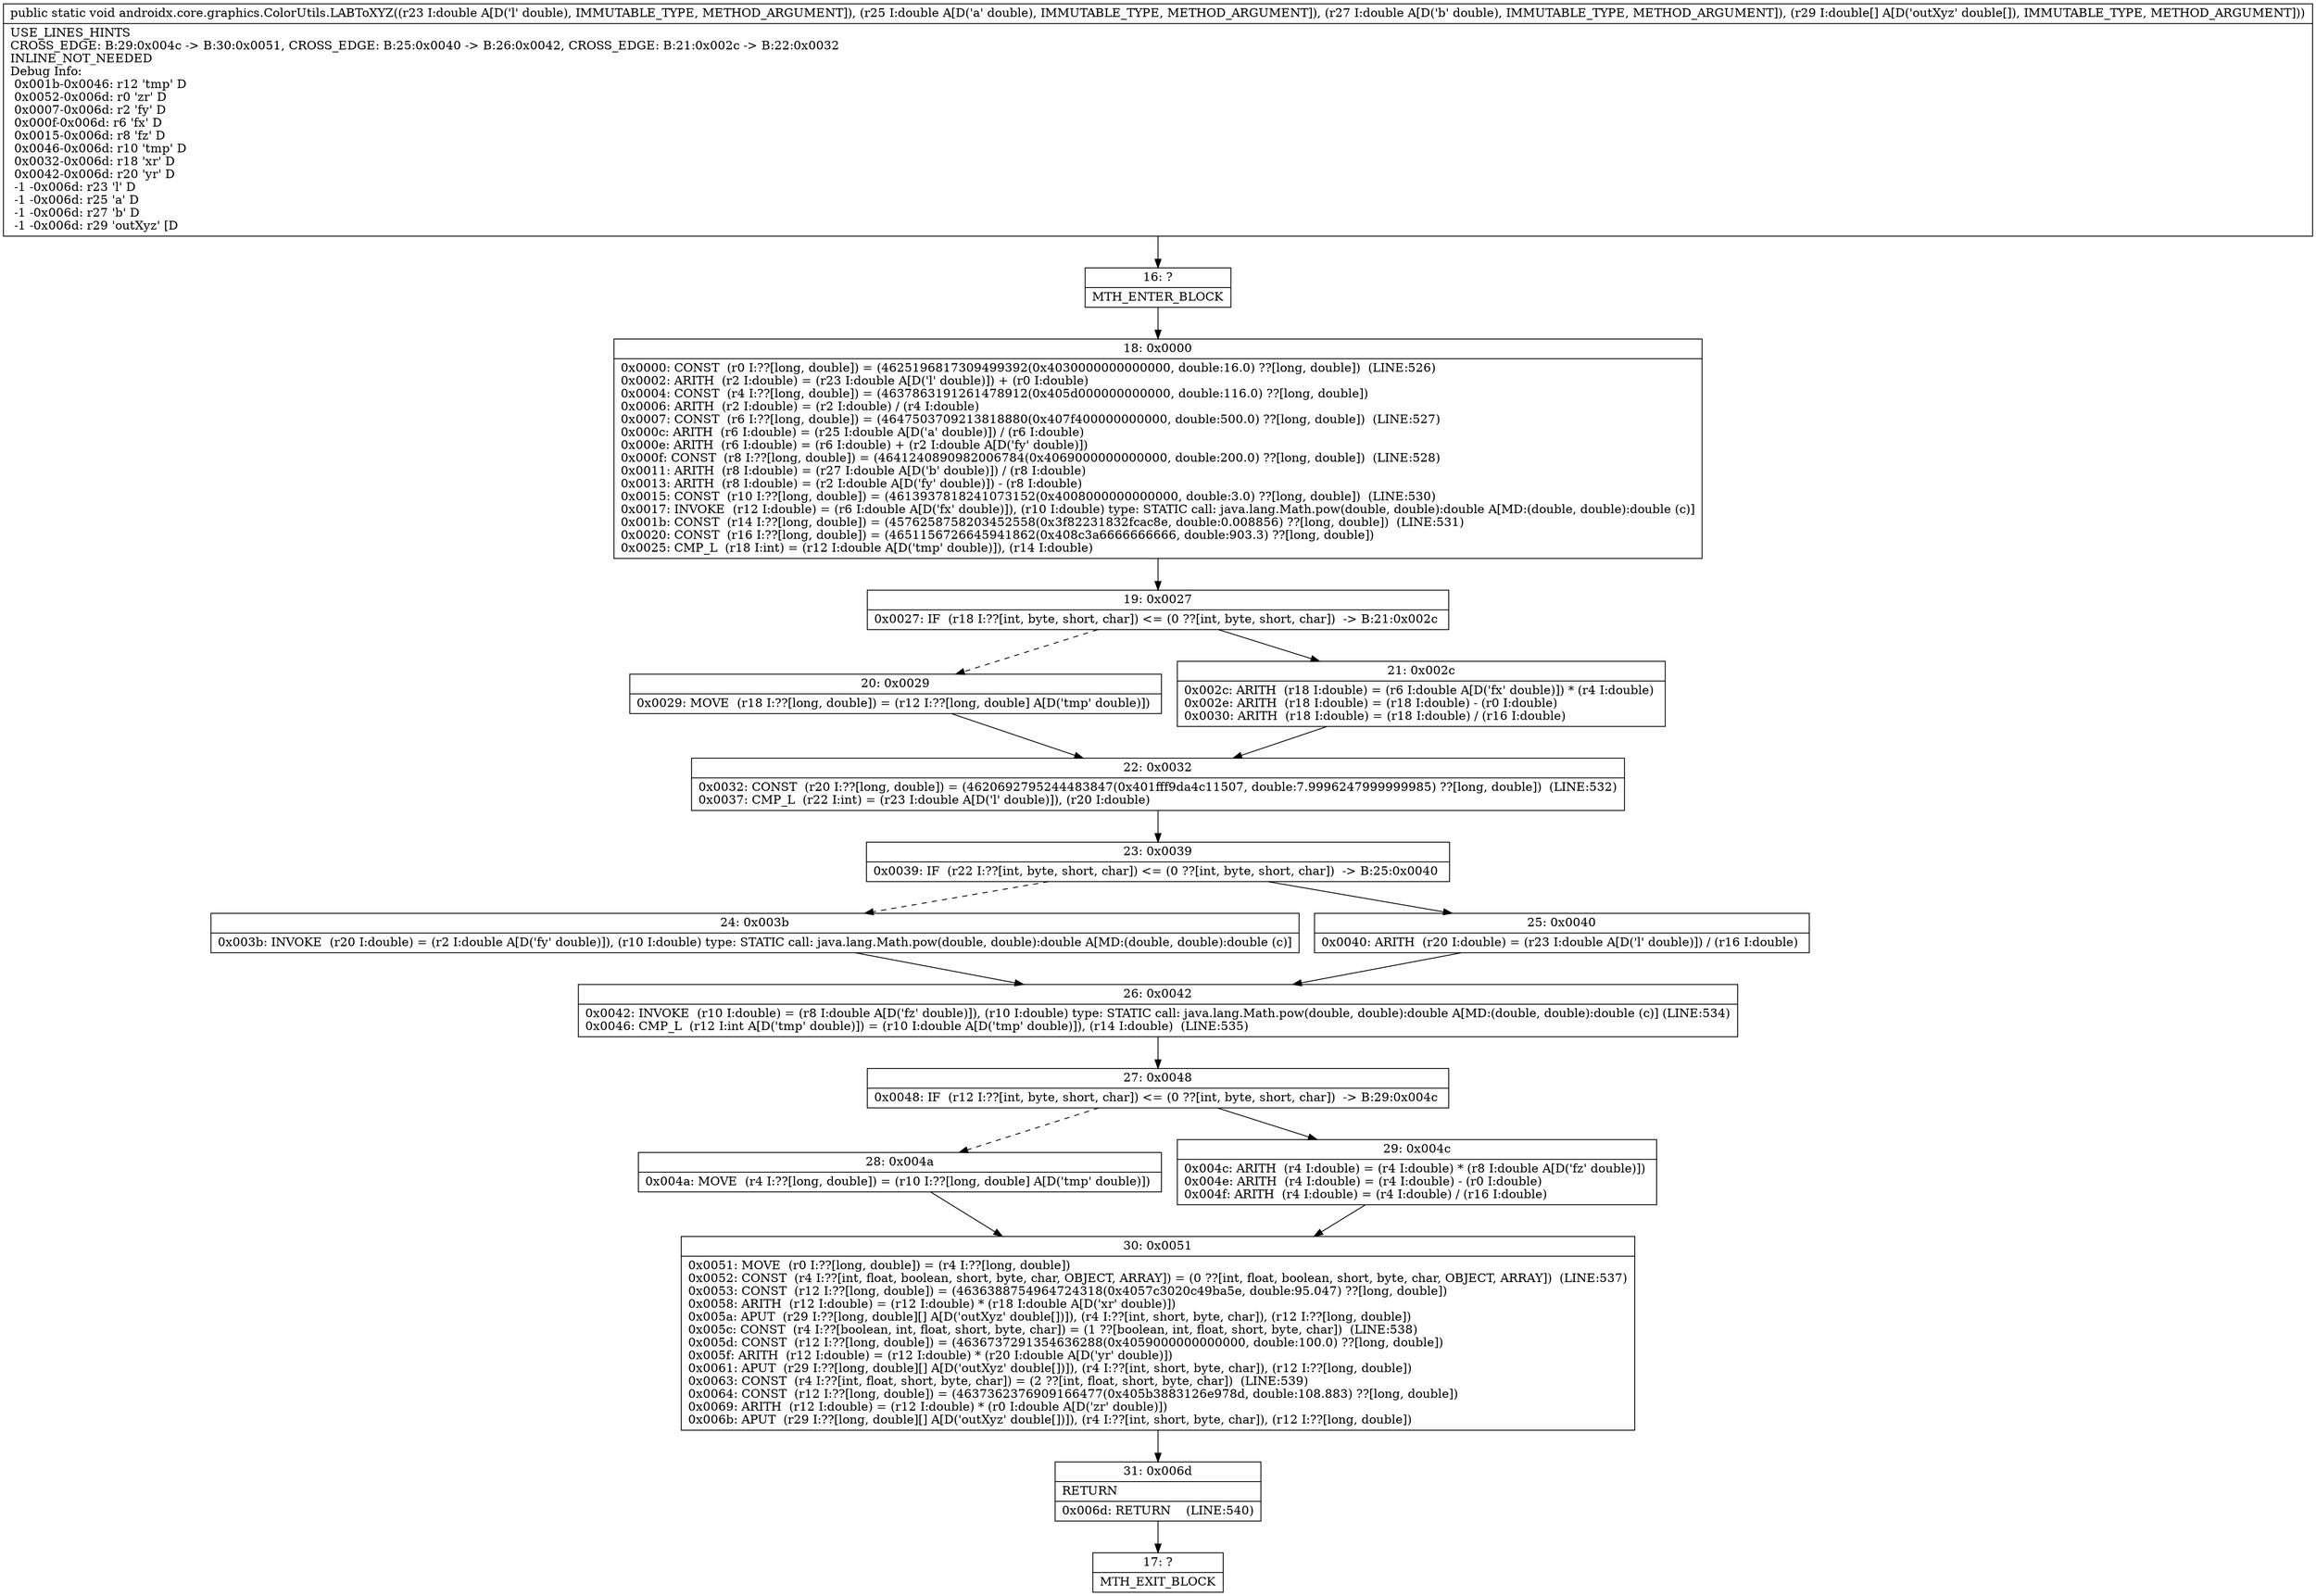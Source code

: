 digraph "CFG forandroidx.core.graphics.ColorUtils.LABToXYZ(DDD[D)V" {
Node_16 [shape=record,label="{16\:\ ?|MTH_ENTER_BLOCK\l}"];
Node_18 [shape=record,label="{18\:\ 0x0000|0x0000: CONST  (r0 I:??[long, double]) = (4625196817309499392(0x4030000000000000, double:16.0) ??[long, double])  (LINE:526)\l0x0002: ARITH  (r2 I:double) = (r23 I:double A[D('l' double)]) + (r0 I:double) \l0x0004: CONST  (r4 I:??[long, double]) = (4637863191261478912(0x405d000000000000, double:116.0) ??[long, double]) \l0x0006: ARITH  (r2 I:double) = (r2 I:double) \/ (r4 I:double) \l0x0007: CONST  (r6 I:??[long, double]) = (4647503709213818880(0x407f400000000000, double:500.0) ??[long, double])  (LINE:527)\l0x000c: ARITH  (r6 I:double) = (r25 I:double A[D('a' double)]) \/ (r6 I:double) \l0x000e: ARITH  (r6 I:double) = (r6 I:double) + (r2 I:double A[D('fy' double)]) \l0x000f: CONST  (r8 I:??[long, double]) = (4641240890982006784(0x4069000000000000, double:200.0) ??[long, double])  (LINE:528)\l0x0011: ARITH  (r8 I:double) = (r27 I:double A[D('b' double)]) \/ (r8 I:double) \l0x0013: ARITH  (r8 I:double) = (r2 I:double A[D('fy' double)]) \- (r8 I:double) \l0x0015: CONST  (r10 I:??[long, double]) = (4613937818241073152(0x4008000000000000, double:3.0) ??[long, double])  (LINE:530)\l0x0017: INVOKE  (r12 I:double) = (r6 I:double A[D('fx' double)]), (r10 I:double) type: STATIC call: java.lang.Math.pow(double, double):double A[MD:(double, double):double (c)]\l0x001b: CONST  (r14 I:??[long, double]) = (4576258758203452558(0x3f82231832fcac8e, double:0.008856) ??[long, double])  (LINE:531)\l0x0020: CONST  (r16 I:??[long, double]) = (4651156726645941862(0x408c3a6666666666, double:903.3) ??[long, double]) \l0x0025: CMP_L  (r18 I:int) = (r12 I:double A[D('tmp' double)]), (r14 I:double) \l}"];
Node_19 [shape=record,label="{19\:\ 0x0027|0x0027: IF  (r18 I:??[int, byte, short, char]) \<= (0 ??[int, byte, short, char])  \-\> B:21:0x002c \l}"];
Node_20 [shape=record,label="{20\:\ 0x0029|0x0029: MOVE  (r18 I:??[long, double]) = (r12 I:??[long, double] A[D('tmp' double)]) \l}"];
Node_22 [shape=record,label="{22\:\ 0x0032|0x0032: CONST  (r20 I:??[long, double]) = (4620692795244483847(0x401fff9da4c11507, double:7.9996247999999985) ??[long, double])  (LINE:532)\l0x0037: CMP_L  (r22 I:int) = (r23 I:double A[D('l' double)]), (r20 I:double) \l}"];
Node_23 [shape=record,label="{23\:\ 0x0039|0x0039: IF  (r22 I:??[int, byte, short, char]) \<= (0 ??[int, byte, short, char])  \-\> B:25:0x0040 \l}"];
Node_24 [shape=record,label="{24\:\ 0x003b|0x003b: INVOKE  (r20 I:double) = (r2 I:double A[D('fy' double)]), (r10 I:double) type: STATIC call: java.lang.Math.pow(double, double):double A[MD:(double, double):double (c)]\l}"];
Node_26 [shape=record,label="{26\:\ 0x0042|0x0042: INVOKE  (r10 I:double) = (r8 I:double A[D('fz' double)]), (r10 I:double) type: STATIC call: java.lang.Math.pow(double, double):double A[MD:(double, double):double (c)] (LINE:534)\l0x0046: CMP_L  (r12 I:int A[D('tmp' double)]) = (r10 I:double A[D('tmp' double)]), (r14 I:double)  (LINE:535)\l}"];
Node_27 [shape=record,label="{27\:\ 0x0048|0x0048: IF  (r12 I:??[int, byte, short, char]) \<= (0 ??[int, byte, short, char])  \-\> B:29:0x004c \l}"];
Node_28 [shape=record,label="{28\:\ 0x004a|0x004a: MOVE  (r4 I:??[long, double]) = (r10 I:??[long, double] A[D('tmp' double)]) \l}"];
Node_30 [shape=record,label="{30\:\ 0x0051|0x0051: MOVE  (r0 I:??[long, double]) = (r4 I:??[long, double]) \l0x0052: CONST  (r4 I:??[int, float, boolean, short, byte, char, OBJECT, ARRAY]) = (0 ??[int, float, boolean, short, byte, char, OBJECT, ARRAY])  (LINE:537)\l0x0053: CONST  (r12 I:??[long, double]) = (4636388754964724318(0x4057c3020c49ba5e, double:95.047) ??[long, double]) \l0x0058: ARITH  (r12 I:double) = (r12 I:double) * (r18 I:double A[D('xr' double)]) \l0x005a: APUT  (r29 I:??[long, double][] A[D('outXyz' double[])]), (r4 I:??[int, short, byte, char]), (r12 I:??[long, double]) \l0x005c: CONST  (r4 I:??[boolean, int, float, short, byte, char]) = (1 ??[boolean, int, float, short, byte, char])  (LINE:538)\l0x005d: CONST  (r12 I:??[long, double]) = (4636737291354636288(0x4059000000000000, double:100.0) ??[long, double]) \l0x005f: ARITH  (r12 I:double) = (r12 I:double) * (r20 I:double A[D('yr' double)]) \l0x0061: APUT  (r29 I:??[long, double][] A[D('outXyz' double[])]), (r4 I:??[int, short, byte, char]), (r12 I:??[long, double]) \l0x0063: CONST  (r4 I:??[int, float, short, byte, char]) = (2 ??[int, float, short, byte, char])  (LINE:539)\l0x0064: CONST  (r12 I:??[long, double]) = (4637362376909166477(0x405b3883126e978d, double:108.883) ??[long, double]) \l0x0069: ARITH  (r12 I:double) = (r12 I:double) * (r0 I:double A[D('zr' double)]) \l0x006b: APUT  (r29 I:??[long, double][] A[D('outXyz' double[])]), (r4 I:??[int, short, byte, char]), (r12 I:??[long, double]) \l}"];
Node_31 [shape=record,label="{31\:\ 0x006d|RETURN\l|0x006d: RETURN    (LINE:540)\l}"];
Node_17 [shape=record,label="{17\:\ ?|MTH_EXIT_BLOCK\l}"];
Node_29 [shape=record,label="{29\:\ 0x004c|0x004c: ARITH  (r4 I:double) = (r4 I:double) * (r8 I:double A[D('fz' double)]) \l0x004e: ARITH  (r4 I:double) = (r4 I:double) \- (r0 I:double) \l0x004f: ARITH  (r4 I:double) = (r4 I:double) \/ (r16 I:double) \l}"];
Node_25 [shape=record,label="{25\:\ 0x0040|0x0040: ARITH  (r20 I:double) = (r23 I:double A[D('l' double)]) \/ (r16 I:double) \l}"];
Node_21 [shape=record,label="{21\:\ 0x002c|0x002c: ARITH  (r18 I:double) = (r6 I:double A[D('fx' double)]) * (r4 I:double) \l0x002e: ARITH  (r18 I:double) = (r18 I:double) \- (r0 I:double) \l0x0030: ARITH  (r18 I:double) = (r18 I:double) \/ (r16 I:double) \l}"];
MethodNode[shape=record,label="{public static void androidx.core.graphics.ColorUtils.LABToXYZ((r23 I:double A[D('l' double), IMMUTABLE_TYPE, METHOD_ARGUMENT]), (r25 I:double A[D('a' double), IMMUTABLE_TYPE, METHOD_ARGUMENT]), (r27 I:double A[D('b' double), IMMUTABLE_TYPE, METHOD_ARGUMENT]), (r29 I:double[] A[D('outXyz' double[]), IMMUTABLE_TYPE, METHOD_ARGUMENT]))  | USE_LINES_HINTS\lCROSS_EDGE: B:29:0x004c \-\> B:30:0x0051, CROSS_EDGE: B:25:0x0040 \-\> B:26:0x0042, CROSS_EDGE: B:21:0x002c \-\> B:22:0x0032\lINLINE_NOT_NEEDED\lDebug Info:\l  0x001b\-0x0046: r12 'tmp' D\l  0x0052\-0x006d: r0 'zr' D\l  0x0007\-0x006d: r2 'fy' D\l  0x000f\-0x006d: r6 'fx' D\l  0x0015\-0x006d: r8 'fz' D\l  0x0046\-0x006d: r10 'tmp' D\l  0x0032\-0x006d: r18 'xr' D\l  0x0042\-0x006d: r20 'yr' D\l  \-1 \-0x006d: r23 'l' D\l  \-1 \-0x006d: r25 'a' D\l  \-1 \-0x006d: r27 'b' D\l  \-1 \-0x006d: r29 'outXyz' [D\l}"];
MethodNode -> Node_16;Node_16 -> Node_18;
Node_18 -> Node_19;
Node_19 -> Node_20[style=dashed];
Node_19 -> Node_21;
Node_20 -> Node_22;
Node_22 -> Node_23;
Node_23 -> Node_24[style=dashed];
Node_23 -> Node_25;
Node_24 -> Node_26;
Node_26 -> Node_27;
Node_27 -> Node_28[style=dashed];
Node_27 -> Node_29;
Node_28 -> Node_30;
Node_30 -> Node_31;
Node_31 -> Node_17;
Node_29 -> Node_30;
Node_25 -> Node_26;
Node_21 -> Node_22;
}


